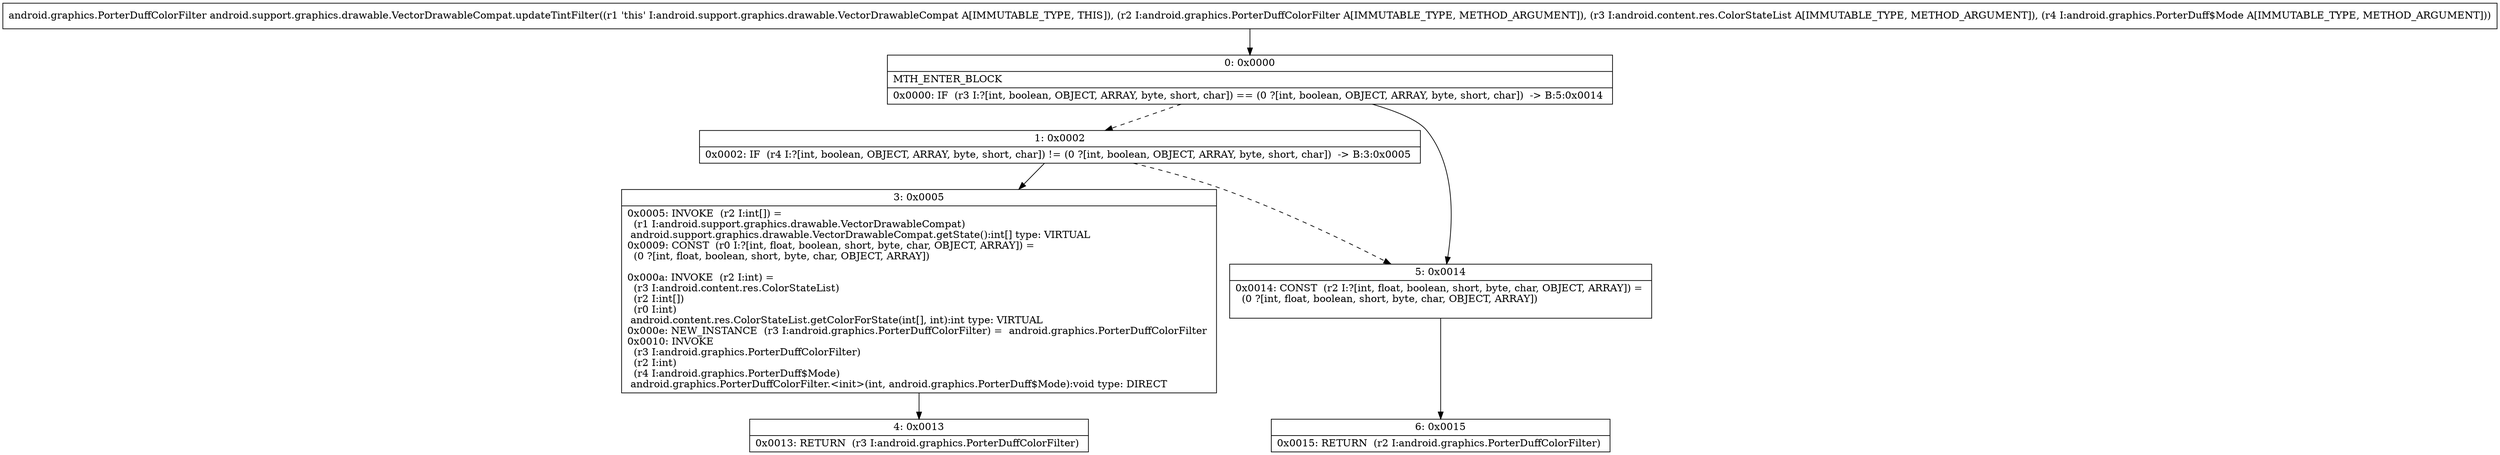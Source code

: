 digraph "CFG forandroid.support.graphics.drawable.VectorDrawableCompat.updateTintFilter(Landroid\/graphics\/PorterDuffColorFilter;Landroid\/content\/res\/ColorStateList;Landroid\/graphics\/PorterDuff$Mode;)Landroid\/graphics\/PorterDuffColorFilter;" {
Node_0 [shape=record,label="{0\:\ 0x0000|MTH_ENTER_BLOCK\l|0x0000: IF  (r3 I:?[int, boolean, OBJECT, ARRAY, byte, short, char]) == (0 ?[int, boolean, OBJECT, ARRAY, byte, short, char])  \-\> B:5:0x0014 \l}"];
Node_1 [shape=record,label="{1\:\ 0x0002|0x0002: IF  (r4 I:?[int, boolean, OBJECT, ARRAY, byte, short, char]) != (0 ?[int, boolean, OBJECT, ARRAY, byte, short, char])  \-\> B:3:0x0005 \l}"];
Node_3 [shape=record,label="{3\:\ 0x0005|0x0005: INVOKE  (r2 I:int[]) = \l  (r1 I:android.support.graphics.drawable.VectorDrawableCompat)\l android.support.graphics.drawable.VectorDrawableCompat.getState():int[] type: VIRTUAL \l0x0009: CONST  (r0 I:?[int, float, boolean, short, byte, char, OBJECT, ARRAY]) = \l  (0 ?[int, float, boolean, short, byte, char, OBJECT, ARRAY])\l \l0x000a: INVOKE  (r2 I:int) = \l  (r3 I:android.content.res.ColorStateList)\l  (r2 I:int[])\l  (r0 I:int)\l android.content.res.ColorStateList.getColorForState(int[], int):int type: VIRTUAL \l0x000e: NEW_INSTANCE  (r3 I:android.graphics.PorterDuffColorFilter) =  android.graphics.PorterDuffColorFilter \l0x0010: INVOKE  \l  (r3 I:android.graphics.PorterDuffColorFilter)\l  (r2 I:int)\l  (r4 I:android.graphics.PorterDuff$Mode)\l android.graphics.PorterDuffColorFilter.\<init\>(int, android.graphics.PorterDuff$Mode):void type: DIRECT \l}"];
Node_4 [shape=record,label="{4\:\ 0x0013|0x0013: RETURN  (r3 I:android.graphics.PorterDuffColorFilter) \l}"];
Node_5 [shape=record,label="{5\:\ 0x0014|0x0014: CONST  (r2 I:?[int, float, boolean, short, byte, char, OBJECT, ARRAY]) = \l  (0 ?[int, float, boolean, short, byte, char, OBJECT, ARRAY])\l \l}"];
Node_6 [shape=record,label="{6\:\ 0x0015|0x0015: RETURN  (r2 I:android.graphics.PorterDuffColorFilter) \l}"];
MethodNode[shape=record,label="{android.graphics.PorterDuffColorFilter android.support.graphics.drawable.VectorDrawableCompat.updateTintFilter((r1 'this' I:android.support.graphics.drawable.VectorDrawableCompat A[IMMUTABLE_TYPE, THIS]), (r2 I:android.graphics.PorterDuffColorFilter A[IMMUTABLE_TYPE, METHOD_ARGUMENT]), (r3 I:android.content.res.ColorStateList A[IMMUTABLE_TYPE, METHOD_ARGUMENT]), (r4 I:android.graphics.PorterDuff$Mode A[IMMUTABLE_TYPE, METHOD_ARGUMENT])) }"];
MethodNode -> Node_0;
Node_0 -> Node_1[style=dashed];
Node_0 -> Node_5;
Node_1 -> Node_3;
Node_1 -> Node_5[style=dashed];
Node_3 -> Node_4;
Node_5 -> Node_6;
}

